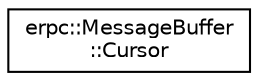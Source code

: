 digraph "Graphical Class Hierarchy"
{
  edge [fontname="Helvetica",fontsize="10",labelfontname="Helvetica",labelfontsize="10"];
  node [fontname="Helvetica",fontsize="10",shape=record];
  rankdir="LR";
  Node1 [label="erpc::MessageBuffer\l::Cursor",height=0.2,width=0.4,color="black", fillcolor="white", style="filled",URL="$classerpc_1_1_message_buffer_1_1_cursor.html",tooltip="Cursor within a MessageBuffer. "];
}
